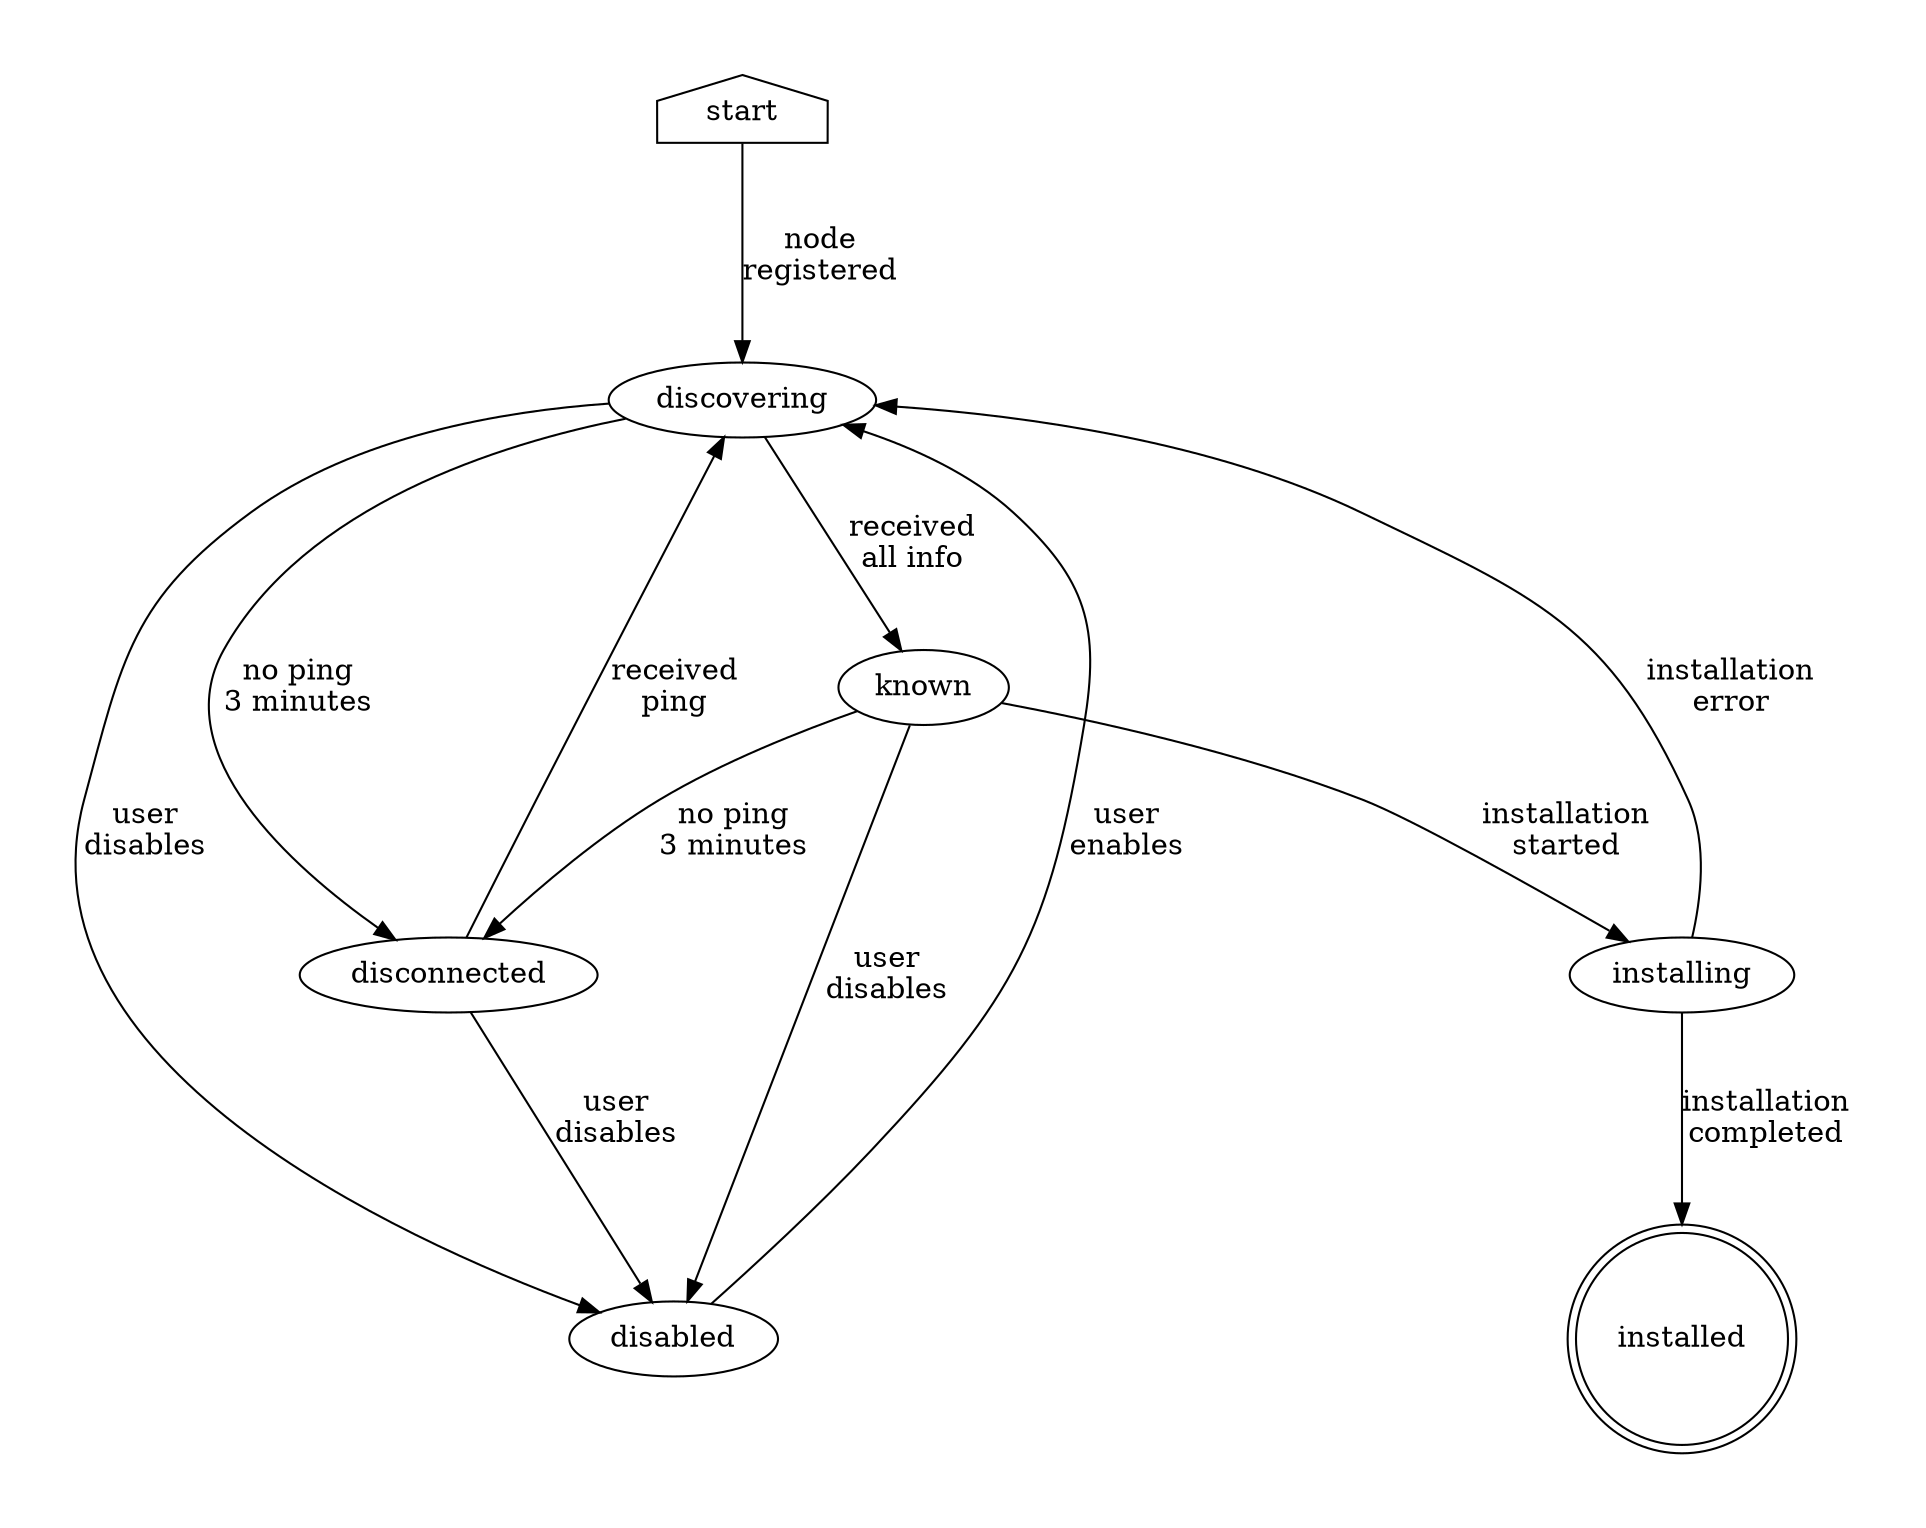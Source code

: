 digraph NodeStateMachine {
    graph [pad="0.5", nodesep="1", ranksep="1"];

    start [shape=house]
    start -> discovering [label = "node\nregistered"];

    discovering -> disconnected [label = "no ping\n3 minutes"];
    discovering -> known [label = "received\nall info"];
    discovering -> disabled [label = "user\ndisables"];

    known -> disconnected [label = "no ping\n3 minutes"];
    known -> installing [label = "installation\nstarted"];
    known -> disabled [label = "user\ndisables"];

    disconnected -> discovering [label = "received\nping"];
    disconnected -> disabled [label = "user\ndisables"];

    disabled -> discovering [label = "user\nenables"];

    installing -> installed [label = "installation\ncompleted"];
    installing -> discovering [label = "installation\nerror"]

    installed [shape=doublecircle];
}
